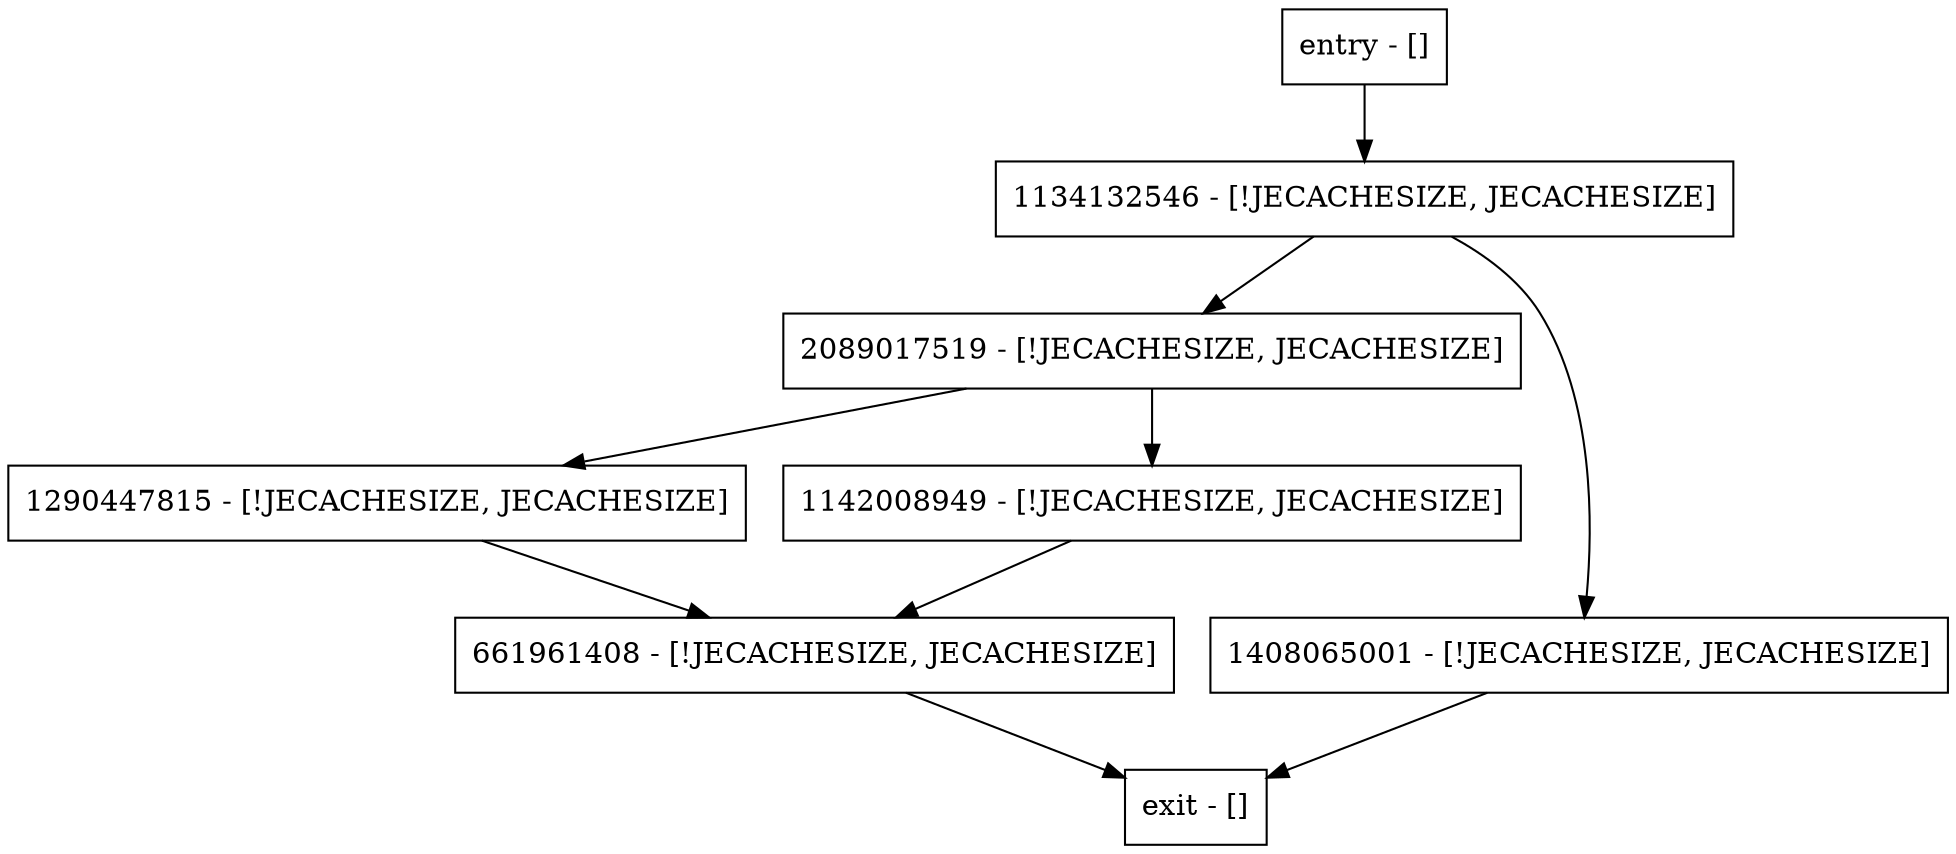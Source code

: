 digraph sizeNotNegative {
node [shape=record];
2089017519 [label="2089017519 - [!JECACHESIZE, JECACHESIZE]"];
1290447815 [label="1290447815 - [!JECACHESIZE, JECACHESIZE]"];
entry [label="entry - []"];
exit [label="exit - []"];
1134132546 [label="1134132546 - [!JECACHESIZE, JECACHESIZE]"];
1142008949 [label="1142008949 - [!JECACHESIZE, JECACHESIZE]"];
1408065001 [label="1408065001 - [!JECACHESIZE, JECACHESIZE]"];
661961408 [label="661961408 - [!JECACHESIZE, JECACHESIZE]"];
entry;
exit;
2089017519 -> 1290447815;
2089017519 -> 1142008949;
1290447815 -> 661961408;
entry -> 1134132546;
1134132546 -> 2089017519;
1134132546 -> 1408065001;
1142008949 -> 661961408;
1408065001 -> exit;
661961408 -> exit;
}
